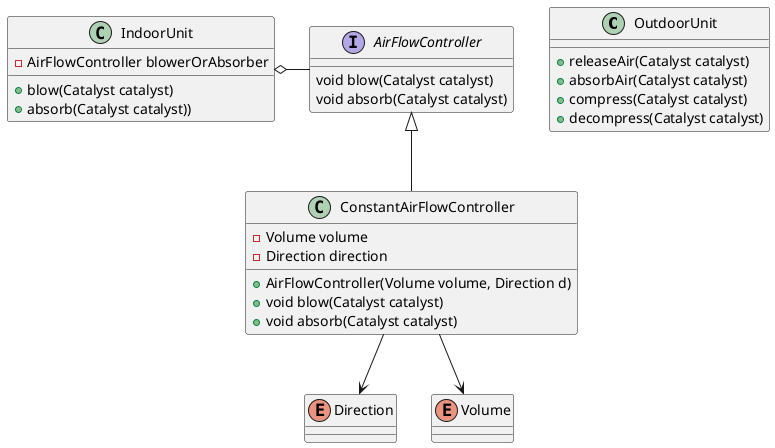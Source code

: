 @startuml
'https://plantuml.com/class-diagram

'templateパターンでwarmとcoolが実装できるかも？

'意図がindoorUnitと少し違うことを明確にするためにあえて違う名前にしてみた
class OutdoorUnit {
+releaseAir(Catalyst catalyst)
+absorbAir(Catalyst catalyst)
+compress(Catalyst catalyst)
+decompress(Catalyst catalyst)
}

class IndoorUnit {
-AirFlowController blowerOrAbsorber
+blow(Catalyst catalyst)
+absorb(Catalyst catalyst))
}

IndoorUnit o-right- AirFlowController

interface AirFlowController {
void blow(Catalyst catalyst)
void absorb(Catalyst catalyst)
}

AirFlowController <|-- ConstantAirFlowController
'TODO: autoとかの実装を後ほどする

class ConstantAirFlowController {
-Volume volume
-Direction direction
+AirFlowController(Volume volume, Direction d)
+void blow(Catalyst catalyst)
+void absorb(Catalyst catalyst)
}

ConstantAirFlowController --> Direction
ConstantAirFlowController --> Volume

enum Direction {
}

enum Volume {
}

@enduml
